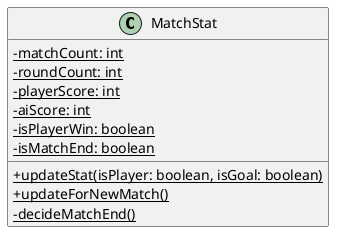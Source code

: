 @startuml
'https://plantuml.com/class-diagram

skinparam classAttributeIconSize 0

class MatchStat {
- {static} matchCount: int
- {static} roundCount: int
- {static} playerScore: int
- {static} aiScore: int
- {static} isPlayerWin: boolean
- {static} isMatchEnd: boolean
+ {static} updateStat(isPlayer: boolean, isGoal: boolean)
+ {static} updateForNewMatch()
- {static} decideMatchEnd()
}


@enduml
